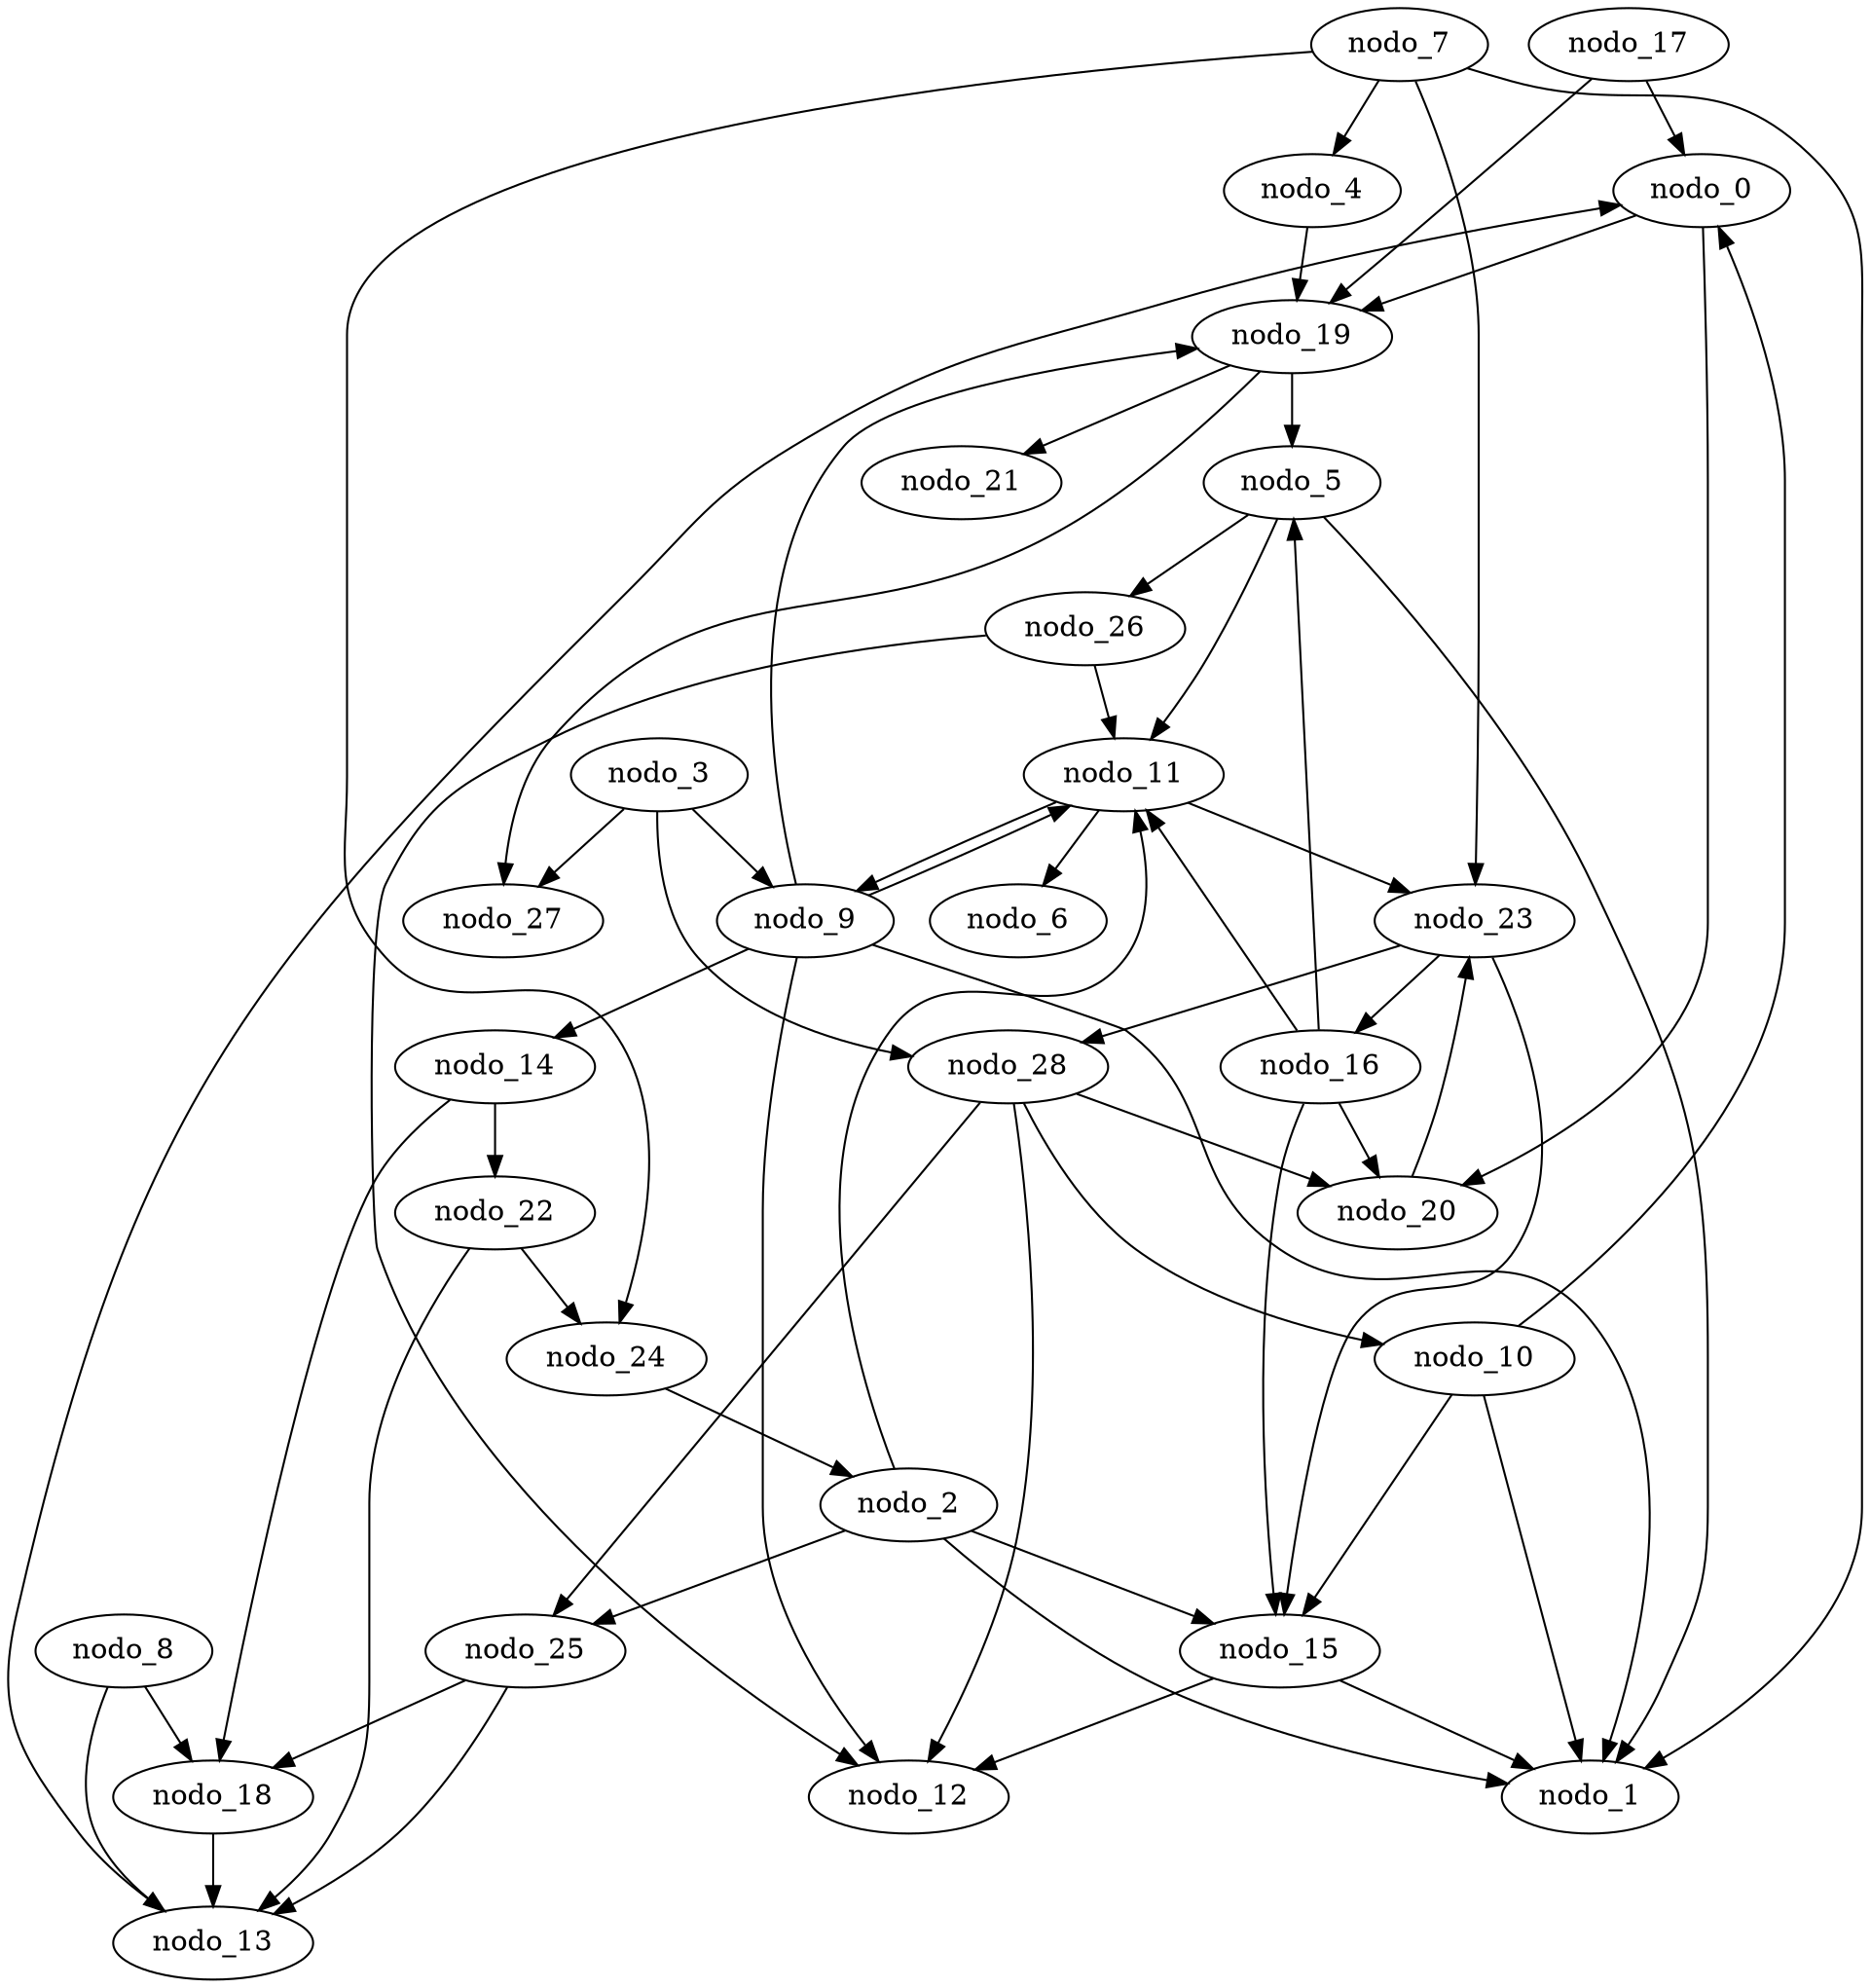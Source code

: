 digraph gen_erdos_ren_30 {
  nodo_0 -> nodo_19;
  nodo_10 -> nodo_1;
  nodo_10 -> nodo_0;
  nodo_28 -> nodo_25;
  nodo_14 -> nodo_18;
  nodo_11 -> nodo_23;
  nodo_4 -> nodo_19;
  nodo_16 -> nodo_5;
  nodo_28 -> nodo_20;
  nodo_10 -> nodo_15;
  nodo_8 -> nodo_13;
  nodo_8 -> nodo_18;
  nodo_14 -> nodo_22;
  nodo_5 -> nodo_26;
  nodo_26 -> nodo_11;
  nodo_26 -> nodo_12;
  nodo_5 -> nodo_1;
  nodo_7 -> nodo_1;
  nodo_9 -> nodo_1;
  nodo_7 -> nodo_4;
  nodo_3 -> nodo_9;
  nodo_17 -> nodo_19;
  nodo_16 -> nodo_15;
  nodo_20 -> nodo_23;
  nodo_16 -> nodo_11;
  nodo_0 -> nodo_20;
  nodo_23 -> nodo_16;
  nodo_23 -> nodo_15;
  nodo_17 -> nodo_0;
  nodo_11 -> nodo_6;
  nodo_15 -> nodo_1;
  nodo_25 -> nodo_13;
  nodo_13 -> nodo_0;
  nodo_19 -> nodo_5;
  nodo_3 -> nodo_27;
  nodo_2 -> nodo_15;
  nodo_3 -> nodo_28;
  nodo_11 -> nodo_9;
  nodo_7 -> nodo_24;
  nodo_15 -> nodo_12;
  nodo_7 -> nodo_23;
  nodo_16 -> nodo_20;
  nodo_2 -> nodo_11;
  nodo_22 -> nodo_13;
  nodo_23 -> nodo_28;
  nodo_28 -> nodo_12;
  nodo_24 -> nodo_2;
  nodo_28 -> nodo_10;
  nodo_2 -> nodo_1;
  nodo_2 -> nodo_25;
  nodo_19 -> nodo_27;
  nodo_9 -> nodo_14;
  nodo_5 -> nodo_11;
  nodo_9 -> nodo_19;
  nodo_18 -> nodo_13;
  nodo_22 -> nodo_24;
  nodo_25 -> nodo_18;
  nodo_19 -> nodo_21;
  nodo_9 -> nodo_12;
  nodo_9 -> nodo_11;
}